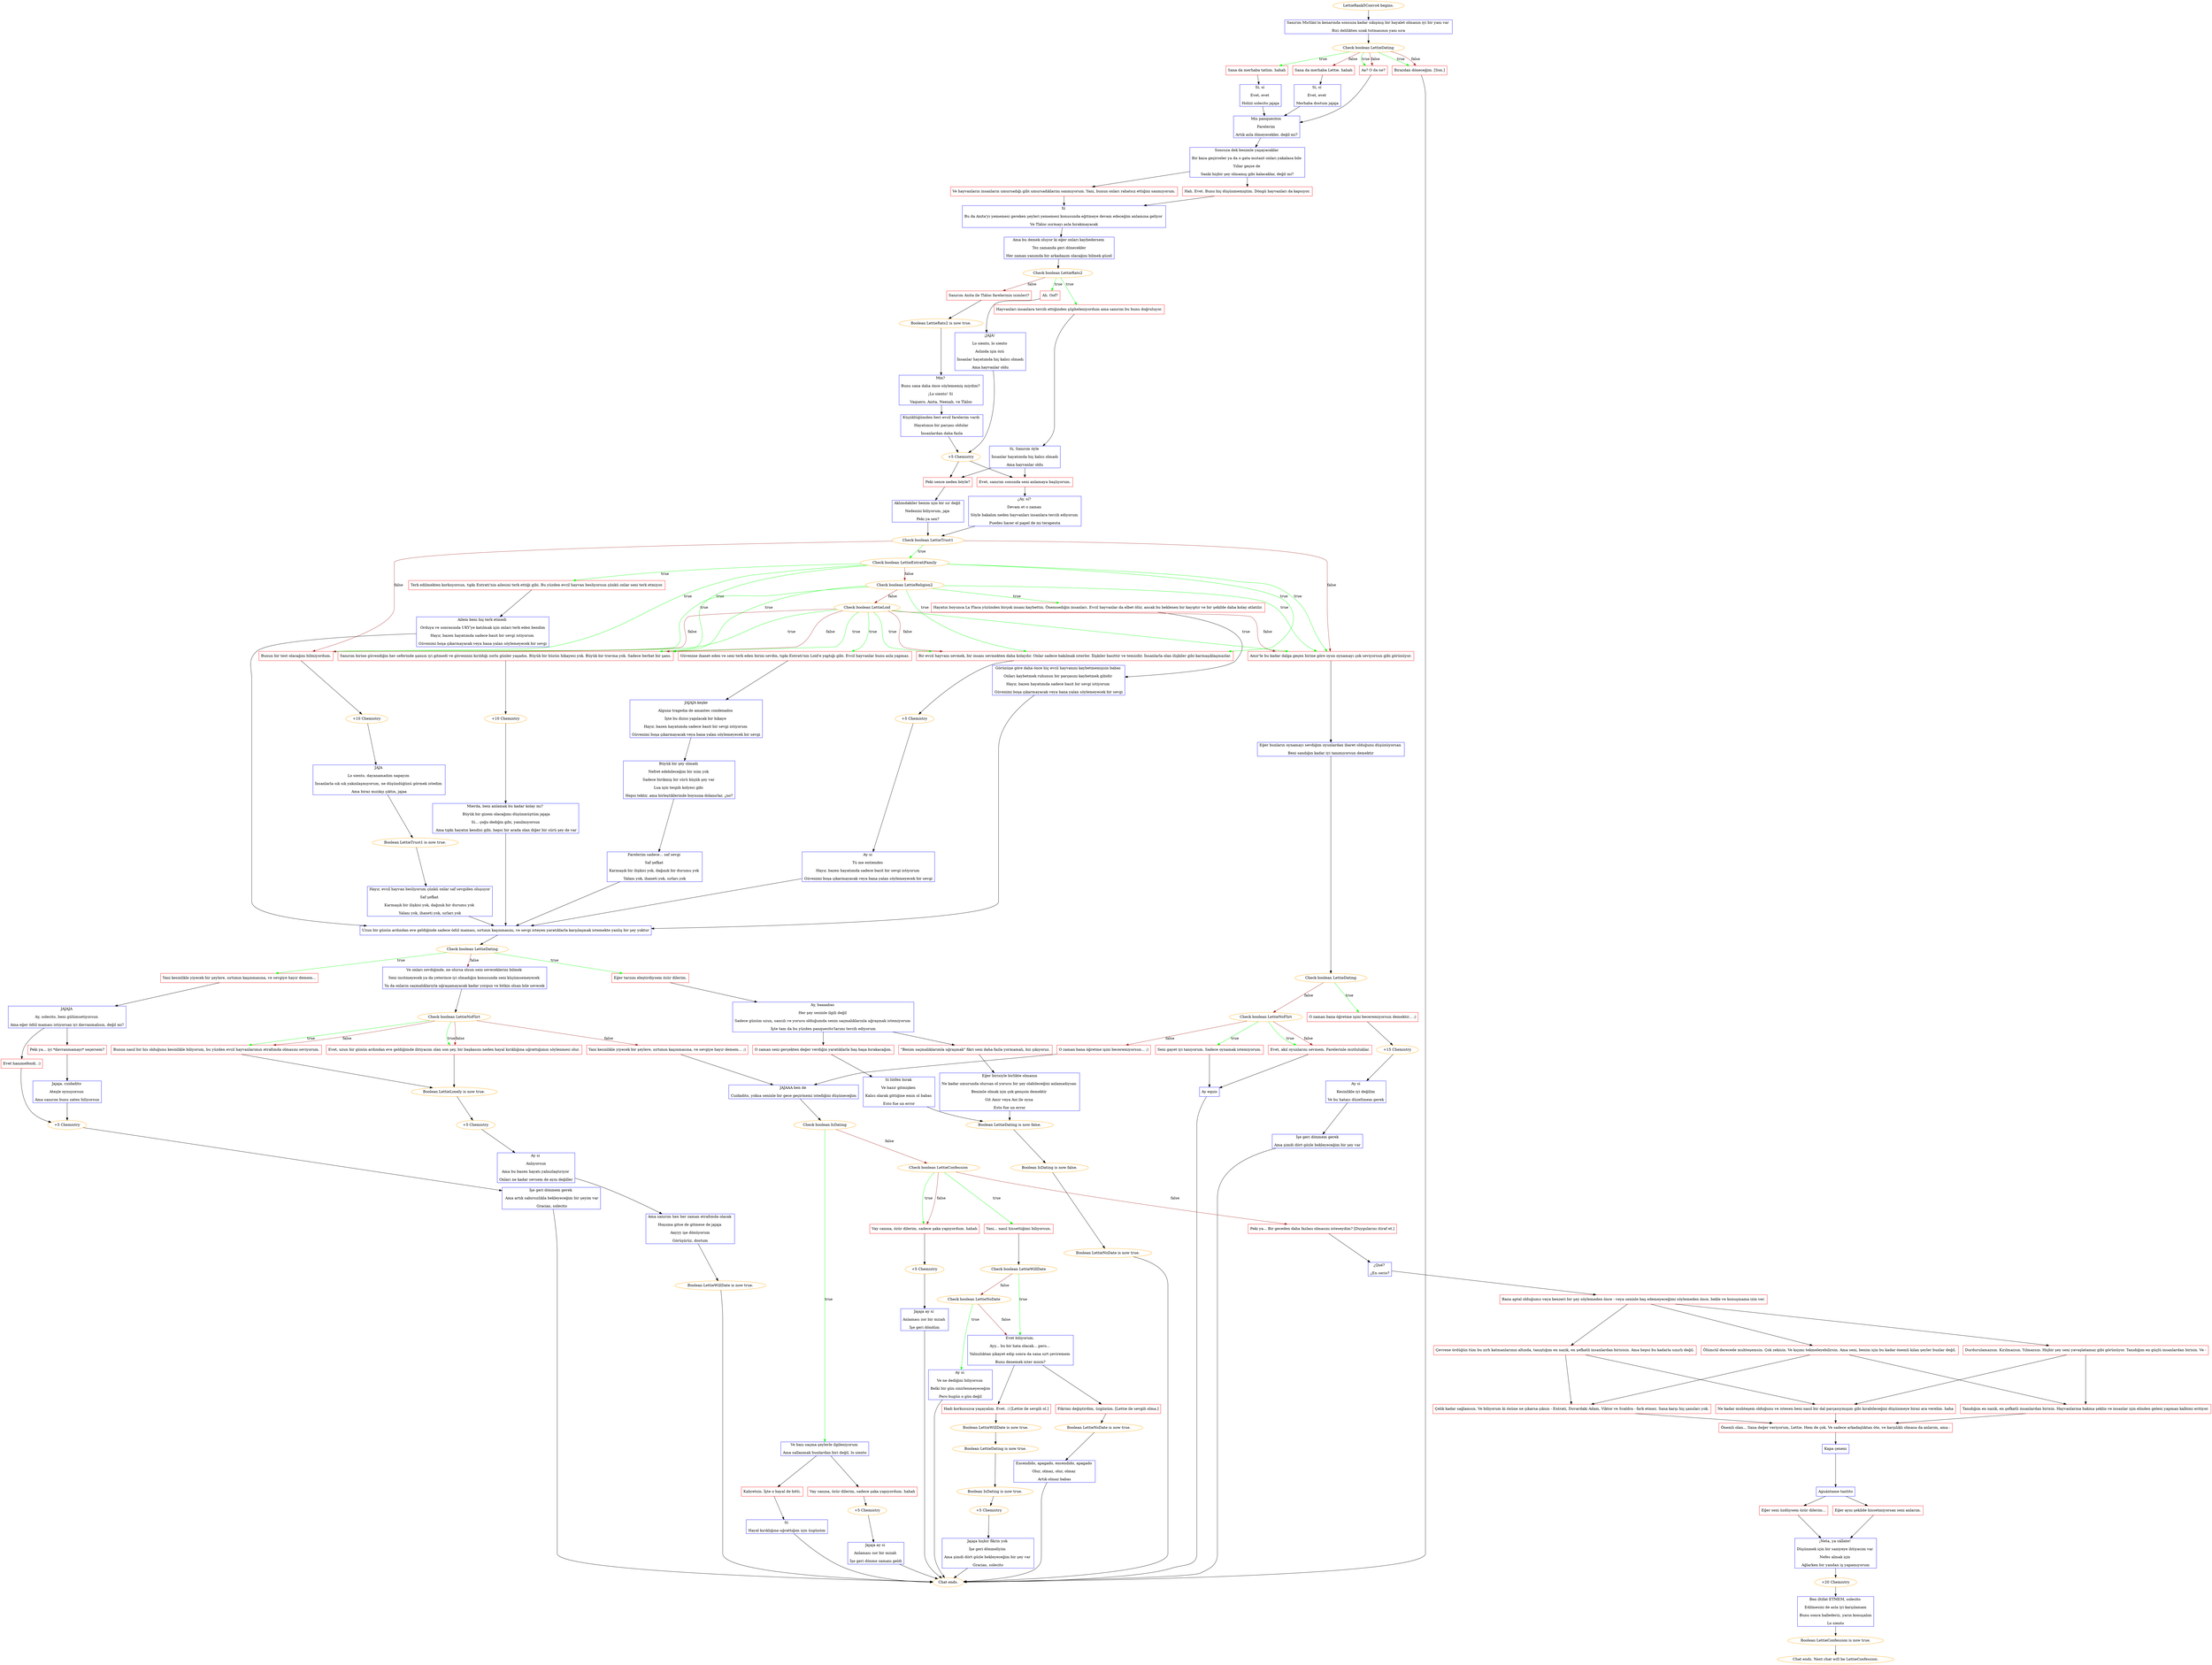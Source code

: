 digraph {
	"LettieRank5Convo4 begins." [color=orange];
		"LettieRank5Convo4 begins." -> j3901997132;
	j3901997132 [label="Sanırım Mictlán'ın kenarında sonsuza kadar sıkışmış bir hayalet olmanın iyi bir yanı var 
Bizi delilikten uzak tutmasının yanı sıra",shape=box,color=blue];
		j3901997132 -> j3478694017;
	j3478694017 [label="Check boolean LettieDating",color=orange];
		j3478694017 -> j2437724341 [label=true,color=green];
		j3478694017 -> j4059314119 [label=true,color=green];
		j3478694017 -> j2001754809 [label=true,color=green];
		j3478694017 -> j271752050 [label=false,color=brown];
		j3478694017 -> j4059314119 [label=false,color=brown];
		j3478694017 -> j2001754809 [label=false,color=brown];
	j2437724341 [label="Sana da merhaba tatlım. hahah",shape=box,color=red];
		j2437724341 -> j119365675;
	j4059314119 [label="Aa? O da ne?",shape=box,color=red];
		j4059314119 -> j3968238490;
	j2001754809 [label="Birazdan döneceğim. [Son.]",shape=box,color=red];
		j2001754809 -> "Chat ends.";
	j271752050 [label="Sana da merhaba Lettie. hahah",shape=box,color=red];
		j271752050 -> j3428546882;
	j119365675 [label="Sí, sí 
Evet, evet 
Holiiii solecito jajaja",shape=box,color=blue];
		j119365675 -> j3968238490;
	j3968238490 [label="Mis panquecitos 
Farelerim 
Artık asla ölmeyecekler, değil mi?",shape=box,color=blue];
		j3968238490 -> j2699661741;
	"Chat ends." [color=orange];
	j3428546882 [label="Sí, sí 
Evet, evet 
Merhaba dostum jajaja",shape=box,color=blue];
		j3428546882 -> j3968238490;
	j2699661741 [label="Sonsuza dek benimle yaşayacaklar 
Bir kaza geçirseler ya da o gata mutant onları yakalasa bile 
Yıllar geçse de 
Sanki hiçbir şey olmamış gibi kalacaklar, değil mi?",shape=box,color=blue];
		j2699661741 -> j4109546755;
		j2699661741 -> j3968506190;
	j4109546755 [label="Hah. Evet. Bunu hiç düşünmemiştim. Döngü hayvanları da kapsıyor.",shape=box,color=red];
		j4109546755 -> j1446565956;
	j3968506190 [label="Ve hayvanların insanların umursadığı gibi umursadıklarını sanmıyorum. Yani, bunun onları rahatsız ettiğini sanmıyorum.",shape=box,color=red];
		j3968506190 -> j1446565956;
	j1446565956 [label="Sí 
Bu da Anita'yı yememesi gereken şeyleri yememesi konusunda eğitmeye devam edeceğim anlamına geliyor 
Ve Tláloc ısırmayı asla bırakmayacak",shape=box,color=blue];
		j1446565956 -> j3019032307;
	j3019032307 [label="Ama bu demek oluyor ki eğer onları kaybedersem 
Tez zamanda geri dönecekler
Her zaman yanımda bir arkadaşım olacağını bilmek güzel",shape=box,color=blue];
		j3019032307 -> j1319721791;
	j1319721791 [label="Check boolean LettieRats2",color=orange];
		j1319721791 -> j1316988890 [label=true,color=green];
		j1319721791 -> j2772117795 [label=true,color=green];
		j1319721791 -> j1040397454 [label=false,color=brown];
	j1316988890 [label="Ah. Oof?",shape=box,color=red];
		j1316988890 -> j1703392087;
	j2772117795 [label="Hayvanları insanlara tercih ettiğinden şüpheleniyordum ama sanırım bu bunu doğruluyor.",shape=box,color=red];
		j2772117795 -> j4253001047;
	j1040397454 [label="Sanırım Anita ile Tláloc farelerinin isimleri?",shape=box,color=red];
		j1040397454 -> j3808031285;
	j1703392087 [label="¡JAJA! 
Lo siento, lo siento 
Aslında işin özü 
İnsanlar hayatımda hiç kalıcı olmadı
Ama hayvanlar oldu",shape=box,color=blue];
		j1703392087 -> j1200088022;
	j4253001047 [label="Sí, Sanırım öyle 
İnsanlar hayatımda hiç kalıcı olmadı
Ama hayvanlar oldu",shape=box,color=blue];
		j4253001047 -> j2744350240;
		j4253001047 -> j3327515303;
	j3808031285 [label="Boolean LettieRats2 is now true.",color=orange];
		j3808031285 -> j3278156069;
	j1200088022 [label="+5 Chemistry",color=orange];
		j1200088022 -> j2744350240;
		j1200088022 -> j3327515303;
	j2744350240 [label="Evet, sanırım sonunda seni anlamaya başlıyorum.",shape=box,color=red];
		j2744350240 -> j1448338751;
	j3327515303 [label="Peki sence neden böyle?",shape=box,color=red];
		j3327515303 -> j2860205511;
	j3278156069 [label="Mm? 
Bunu sana daha önce söylememiş miydim? 
¡Lo siento! Sí 
Vaquero, Anita, Neenah, ve Tláloc",shape=box,color=blue];
		j3278156069 -> j3817622010;
	j1448338751 [label="¿Ay, sí? 
Devam et o zaman 
Söyle bakalım neden hayvanları insanlara tercih ediyorum 
Puedes hacer el papel de mi terapeuta",shape=box,color=blue];
		j1448338751 -> j2851763892;
	j2860205511 [label="Aklımdakiler benim için bir sır değil 
Nedenini biliyorum, jaja 
Peki ya sen?",shape=box,color=blue];
		j2860205511 -> j2851763892;
	j3817622010 [label="Küçüklüğümden beri evcil farelerim vardı 
Hayatımın bir parçası oldular 
İnsanlardan daha fazla",shape=box,color=blue];
		j3817622010 -> j1200088022;
	j2851763892 [label="Check boolean LettieTrust1",color=orange];
		j2851763892 -> j2924756852 [label=true,color=green];
		j2851763892 -> j308054848 [label=false,color=brown];
		j2851763892 -> j4187658792 [label=false,color=brown];
	j2924756852 [label="Check boolean LettieEntratiFamily",color=orange];
		j2924756852 -> j2899138429 [label=true,color=green];
		j2924756852 -> j1212488113 [label=true,color=green];
		j2924756852 -> j2585390960 [label=true,color=green];
		j2924756852 -> j4187658792 [label=true,color=green];
		j2924756852 -> j308054848 [label=true,color=green];
		j2924756852 -> j3276047934 [label=false,color=brown];
	j308054848 [label="Amir'le bu kadar dalga geçen birine göre oyun oynamayı çok seviyorsun gibi görünüyor.",shape=box,color=red];
		j308054848 -> j2286252000;
	j4187658792 [label="Bunun bir test olacağını bilmiyordum.",shape=box,color=red];
		j4187658792 -> j2230184550;
	j2899138429 [label="Sanırım birine güvendiğin her seferinde şansın iyi gitmedi ve güveninin kırıldığı zorlu günler yaşadın. Büyük bir hüzün hikayesi yok. Büyük bir travma yok. Sadece berbat bir şans.",shape=box,color=red];
		j2899138429 -> j3943434301;
	j1212488113 [label="Terk edilmekten korkuyorsun, tıpkı Entrati'nin ailesini terk ettiği gibi. Bu yüzden evcil hayvan besliyorsun çünkü onlar seni terk etmiyor.",shape=box,color=red];
		j1212488113 -> j3365217326;
	j2585390960 [label="Bir evcil hayvanı sevmek, bir insanı sevmekten daha kolaydır. Onlar sadece bakılmak isterler. İlişkiler basittir ve temizdir. İnsanlarla olan ilişkiler gibi karmaşıklaşmazlar.",shape=box,color=red];
		j2585390960 -> j4266142717;
	j3276047934 [label="Check boolean LettieReligion2",color=orange];
		j3276047934 -> j2899138429 [label=true,color=green];
		j3276047934 -> j4024136887 [label=true,color=green];
		j3276047934 -> j2585390960 [label=true,color=green];
		j3276047934 -> j4187658792 [label=true,color=green];
		j3276047934 -> j308054848 [label=true,color=green];
		j3276047934 -> j3543748376 [label=false,color=brown];
	j2286252000 [label="Eğer bunların oynamayı sevdiğim oyunlardan ibaret olduğunu düşünüyorsan 
Beni sandığın kadar iyi tanımıyorsun demektir",shape=box,color=blue];
		j2286252000 -> j623227052;
	j2230184550 [label="+10 Chemistry",color=orange];
		j2230184550 -> j1546168506;
	j3943434301 [label="+10 Chemistry",color=orange];
		j3943434301 -> j1682854635;
	j3365217326 [label="Ailem beni hiç terk etmedi 
Orduya ve sonrasında UKY'ye katılmak için onları terk eden bendim
Hayır, bazen hayatımda sadece basit bir sevgi istiyorum 
Güvenimi boşa çıkarmayacak veya bana yalan söylemeyecek bir sevgi",shape=box,color=blue];
		j3365217326 -> j661358349;
	j4266142717 [label="+5 Chemistry",color=orange];
		j4266142717 -> j2541713352;
	j4024136887 [label="Hayatın boyunca La Flaca yüzünden birçok insanı kaybettin. Önemsediğin insanları. Evcil hayvanlar da elbet ölür, ancak bu beklenen bir kayıptır ve bir şekilde daha kolay atlatılır.",shape=box,color=red];
		j4024136887 -> j1374933430;
	j3543748376 [label="Check boolean LettieLoid",color=orange];
		j3543748376 -> j2899138429 [label=true,color=green];
		j3543748376 -> j3476905253 [label=true,color=green];
		j3543748376 -> j2585390960 [label=true,color=green];
		j3543748376 -> j4187658792 [label=true,color=green];
		j3543748376 -> j308054848 [label=true,color=green];
		j3543748376 -> j2899138429 [label=false,color=brown];
		j3543748376 -> j2585390960 [label=false,color=brown];
		j3543748376 -> j4187658792 [label=false,color=brown];
		j3543748376 -> j308054848 [label=false,color=brown];
	j623227052 [label="Check boolean LettieDating",color=orange];
		j623227052 -> j4101007100 [label=true,color=green];
		j623227052 -> j1663250087 [label=false,color=brown];
	j1546168506 [label="JAJA 
Lo siento, dayanamadım napayım 
İnsanlarla sık sık yakınlaşmıyorum, ne düşündüğünü görmek istedim 
Ama biraz mızıkçı çıktın, jajaa",shape=box,color=blue];
		j1546168506 -> j2520034644;
	j1682854635 [label="Mierda, beni anlamak bu kadar kolay mı? 
 Büyük bir gizem olacağımı düşünmüştüm jajaja
 Sí... çoğu dediğin gibi, yanılmıyorsun 
 Ama tıpkı hayatın kendisi gibi, hepsi bir arada olan diğer bir sürü şey de var",shape=box,color=blue];
		j1682854635 -> j661358349;
	j661358349 [label="Uzun bir günün ardından eve geldiğinde sadece ödül maması, sırtının kaşınmasını, ve sevgi isteyen yaratıklarla karşılaşmak istemekte yanlış bir şey yoktur",shape=box,color=blue];
		j661358349 -> j1422503800;
	j2541713352 [label="Ay sí 
Tú me entiendes 
Hayır, bazen hayatımda sadece basit bir sevgi istiyorum 
Güvenimi boşa çıkarmayacak veya bana yalan söylemeyecek bir sevgi",shape=box,color=blue];
		j2541713352 -> j661358349;
	j1374933430 [label="Görünüşe göre daha önce hiç evcil hayvanını kaybetmemişsin babas 
Onları kaybetmek ruhunun bir parçasını kaybetmek gibidir 
Hayır, bazen hayatımda sadece basit bir sevgi istiyorum 
Güvenimi boşa çıkarmayacak veya bana yalan söylemeyecek bir sevgi",shape=box,color=blue];
		j1374933430 -> j661358349;
	j3476905253 [label="Güvenine ihanet eden ve seni terk eden birini sevdin, tıpkı Entrati'nin Loid'e yaptığı gibi. Evcil hayvanlar bunu asla yapmaz.",shape=box,color=red];
		j3476905253 -> j3153108409;
	j4101007100 [label="O zaman bana öğretme işini beceremiyorsun demektir... ;)",shape=box,color=red];
		j4101007100 -> j410294836;
	j1663250087 [label="Check boolean LettieNoFlirt",color=orange];
		j1663250087 -> j1727434309 [label=true,color=green];
		j1663250087 -> j2457770229 [label=true,color=green];
		j1663250087 -> j2457770229 [label=false,color=brown];
		j1663250087 -> j1744020129 [label=false,color=brown];
	j2520034644 [label="Boolean LettieTrust1 is now true.",color=orange];
		j2520034644 -> j2508477125;
	j1422503800 [label="Check boolean LettieDating",color=orange];
		j1422503800 -> j2170574979 [label=true,color=green];
		j1422503800 -> j3166406718 [label=true,color=green];
		j1422503800 -> j1512044440 [label=false,color=brown];
	j3153108409 [label="JAJAJA keşke
Alguna tragedia de amantes condenados 
İşte bu dizisi yapılacak bir hikaye 
Hayır, bazen hayatımda sadece basit bir sevgi istiyorum 
Güvenimi boşa çıkarmayacak veya bana yalan söylemeyecek bir sevgi",shape=box,color=blue];
		j3153108409 -> j1845496962;
	j410294836 [label="+15 Chemistry",color=orange];
		j410294836 -> j3139806536;
	j1727434309 [label="Seni gayet iyi tanıyorum. Sadece oynamak istemiyorum.",shape=box,color=red];
		j1727434309 -> j556154860;
	j2457770229 [label="Evet, akıl oyunlarını sevmem. Farelerinle mutluluklar.",shape=box,color=red];
		j2457770229 -> j556154860;
	j1744020129 [label="O zaman bana öğretme işini beceremiyorsun... ;)",shape=box,color=red];
		j1744020129 -> j1070325993;
	j2508477125 [label="Hayır, evcil hayvan besliyorum çünkü onlar saf sevgiden oluşuyor
Saf şefkat 
Karmaşık bir ilişkisi yok, dağınık bir durumu yok 
Yalanı yok, ihaneti yok, sırları yok",shape=box,color=blue];
		j2508477125 -> j661358349;
	j2170574979 [label="Yani kesinlikle yiyecek bir şeylere, sırtımın kaşınmasına, ve sevgiye hayır demem...",shape=box,color=red];
		j2170574979 -> j1393004760;
	j3166406718 [label="Eğer tarzını eleştirdiysem özür dilerim.",shape=box,color=red];
		j3166406718 -> j1652122856;
	j1512044440 [label="Ve onları sevdiğinde, ne olursa olsun seni seveceklerini bilmek 
Seni incitmeyecek ya da yeterince iyi olmadığın konusunda seni küçümsemeyecek 
Ya da onların saçmalıklarıyla uğraşamayacak kadar yorgun ve bitkin olsan bile sevecek",shape=box,color=blue];
		j1512044440 -> j1860501283;
	j1845496962 [label="Büyük bir şey olmadı 
Nefret edebileceğim bir isim yok 
Sadece birikmiş bir sürü küçük şey var 
Lua için tespih kolyesi gibi 
Hepsi tektir, ama birleştiklerinde boynuna dolanırlar, ¿no?",shape=box,color=blue];
		j1845496962 -> j66711154;
	j3139806536 [label="Ay sí
Kesinlikle iyi değilim
Ve bu hatayı düzeltmem gerek",shape=box,color=blue];
		j3139806536 -> j1383727748;
	j556154860 [label="Ay equis",shape=box,color=blue];
		j556154860 -> "Chat ends.";
	j1070325993 [label="JAJAAA ben de 
Cuidadito, yoksa seninle bir gece geçirmemi istediğini düşüneceğim",shape=box,color=blue];
		j1070325993 -> j249200213;
	j1393004760 [label="JAJAJA 
Ay, solecito, beni gülümsetiyorsun 
Ama eğer ödül maması istiyorsan iyi davranmalısın, değil mi?",shape=box,color=blue];
		j1393004760 -> j2450154842;
		j1393004760 -> j3950607165;
	j1652122856 [label="Ay, baaaabas 
Her şey seninle ilgili değil 
Sadece günüm uzun, sancılı ve yorucu olduğumda senin saçmalıklarınla uğraşmak istemiyorum 
İşte tam da bu yüzden panquecito'larımı tercih ediyorum",shape=box,color=blue];
		j1652122856 -> j2574002925;
		j1652122856 -> j3095761244;
	j1860501283 [label="Check boolean LettieNoFlirt",color=orange];
		j1860501283 -> j274872702 [label=true,color=green];
		j1860501283 -> j881877264 [label=true,color=green];
		j1860501283 -> j274872702 [label=false,color=brown];
		j1860501283 -> j881877264 [label=false,color=brown];
		j1860501283 -> j787342270 [label=false,color=brown];
	j66711154 [label="Farelerim sadece... saf sevgi 
Saf şefkat 
Karmaşık bir ilişkisi yok, dağınık bir durumu yok 
Yalanı yok, ihaneti yok, sırları yok",shape=box,color=blue];
		j66711154 -> j661358349;
	j1383727748 [label="İşe geri dönmem gerek
Ama şimdi dört gözle bekleyeceğim bir şey var",shape=box,color=blue];
		j1383727748 -> "Chat ends.";
	j249200213 [label="Check boolean IsDating",color=orange];
		j249200213 -> j3779768707 [label=true,color=green];
		j249200213 -> j3634973042 [label=false,color=brown];
	j2450154842 [label="Evet hanımefendi. ;)",shape=box,color=red];
		j2450154842 -> j1580424620;
	j3950607165 [label="Peki ya... iyi *davranmamayı* seçersem?",shape=box,color=red];
		j3950607165 -> j4275476654;
	j2574002925 [label="\"Benim saçmalıklarımla uğraşmak\" fikri seni daha fazla yormamalı, biz çıkıyoruz.",shape=box,color=red];
		j2574002925 -> j593233328;
	j3095761244 [label="O zaman seni gerçekten değer verdiğin yaratıklarla baş başa bırakacağım.",shape=box,color=red];
		j3095761244 -> j1809676803;
	j274872702 [label="Evet, uzun bir günün ardından eve geldiğimde ihtiyacım olan son şey, bir başkasını neden hayal kırıklığına uğrattığımın söylenmesi olur.",shape=box,color=red];
		j274872702 -> j2487798886;
	j881877264 [label="Bunun nasıl bir his olduğunu kesinlikle biliyorum, bu yüzden evcil hayvanlarımın etrafımda olmasını seviyorum.",shape=box,color=red];
		j881877264 -> j2487798886;
	j787342270 [label="Yani kesinlikle yiyecek bir şeylere, sırtımın kaşınmasına, ve sevgiye hayır demem... ;)",shape=box,color=red];
		j787342270 -> j1070325993;
	j3779768707 [label="Ve bazı saçma şeylerle ilgileniyorum 
Ama sallanmak bunlardan biri değil, lo siento",shape=box,color=blue];
		j3779768707 -> j239739012;
		j3779768707 -> j1056639423;
	j3634973042 [label="Check boolean LettieConfession",color=orange];
		j3634973042 -> j3720948138 [label=true,color=green];
		j3634973042 -> j2173950600 [label=true,color=green];
		j3634973042 -> j1160895072 [label=false,color=brown];
		j3634973042 -> j2173950600 [label=false,color=brown];
	j1580424620 [label="+5 Chemistry",color=orange];
		j1580424620 -> j3144751744;
	j4275476654 [label="Jajaja, cuidadito 
Ateşle oynuyorsun 
Ama sanırım bunu zaten biliyorsun",shape=box,color=blue];
		j4275476654 -> j1580424620;
	j593233328 [label="Eğer birisiyle birlikte olmanın
Ne kadar umurunda olursan ol yorucu bir şey olabileceğini anlamadıysan 
Benimle olmak için çok gençsin demektir 
Git Amir veya Aoi ile oyna 
Esto fue un error",shape=box,color=blue];
		j593233328 -> j2548450594;
	j1809676803 [label="Sí lütfen bırak 
Ve hazır gitmişken 
Kalıcı olarak gittiğine emin ol babas 
Esto fue un error",shape=box,color=blue];
		j1809676803 -> j2548450594;
	j2487798886 [label="Boolean LettieLonely is now true.",color=orange];
		j2487798886 -> j3089938067;
	j239739012 [label="Vay canına, özür dilerim, sadece şaka yapıyordum. hahah",shape=box,color=red];
		j239739012 -> j690863778;
	j1056639423 [label="Kahretsin. İşte o hayal de bitti.",shape=box,color=red];
		j1056639423 -> j2098509228;
	j3720948138 [label="Yani... nasıl hissettiğimi biliyorsun.",shape=box,color=red];
		j3720948138 -> j3913475475;
	j2173950600 [label="Vay canına, özür dilerim, sadece şaka yapıyordum. hahah",shape=box,color=red];
		j2173950600 -> j761711148;
	j1160895072 [label="Peki ya... Bir geceden daha fazlası olmasını isteseydim? [Duygularını itiraf et.]",shape=box,color=red];
		j1160895072 -> j393461519;
	j3144751744 [label="İşe geri dönmem gerek 
 Ama artık sabırsızlıkla bekleyeceğim bir şeyim var
 Gracias, solecito",shape=box,color=blue];
		j3144751744 -> "Chat ends.";
	j2548450594 [label="Boolean LettieDating is now false.",color=orange];
		j2548450594 -> j4086907321;
	j3089938067 [label="+5 Chemistry",color=orange];
		j3089938067 -> j1087751844;
	j690863778 [label="+5 Chemistry",color=orange];
		j690863778 -> j2185097202;
	j2098509228 [label="Sí 
Hayal kırıklığına uğrattığım için üzgünüm",shape=box,color=blue];
		j2098509228 -> "Chat ends.";
	j3913475475 [label="Check boolean LettieWillDate",color=orange];
		j3913475475 -> j4228592953 [label=true,color=green];
		j3913475475 -> j3575091671 [label=false,color=brown];
	j761711148 [label="+5 Chemistry",color=orange];
		j761711148 -> j4163570607;
	j393461519 [label="¿Qué? 
¿En serio?",shape=box,color=blue];
		j393461519 -> j1719528894;
	j4086907321 [label="Boolean IsDating is now false.",color=orange];
		j4086907321 -> j2703113057;
	j1087751844 [label="Ay sí 
Anlıyorsun
Ama bu bazen hayatı yalnızlaştırıyor 
Onları ne kadar sevsem de aynı değiller",shape=box,color=blue];
		j1087751844 -> j222551950;
	j2185097202 [label="Jajaja ay sí 
Anlaması zor bir mizah 
İşe geri dönme zamanı geldi",shape=box,color=blue];
		j2185097202 -> "Chat ends.";
	j4228592953 [label="Evet biliyorum. 
Ayy... bu bir hata olacak... pero... 
Yalnızlıktan şikayet edip sonra da sana sırt çeviremem 
Bunu denemek ister misin?",shape=box,color=blue];
		j4228592953 -> j1277199792;
		j4228592953 -> j534338391;
	j3575091671 [label="Check boolean LettieNoDate",color=orange];
		j3575091671 -> j1322376341 [label=true,color=green];
		j3575091671 -> j4228592953 [label=false,color=brown];
	j4163570607 [label="Jajaja ay sí 
Anlaması zor bir mizah 
İşe geri döndüm",shape=box,color=blue];
		j4163570607 -> "Chat ends.";
	j1719528894 [label="Bana aptal olduğumu veya benzeri bir şey söylemeden önce - veya seninle baş edemeyeceğimi söylemeden önce, bekle ve konuşmama izin ver.",shape=box,color=red];
		j1719528894 -> j876198906;
		j1719528894 -> j1093070994;
		j1719528894 -> j847320154;
	j2703113057 [label="Boolean LettieNoDate is now true.",color=orange];
		j2703113057 -> "Chat ends.";
	j222551950 [label="Ama sanırım hex her zaman etrafımda olacak 
Hoşuma gitse de gitmese de jajaja 
Aayyy işe dönüyorum
Görüşürüz, dostum",shape=box,color=blue];
		j222551950 -> j2129367046;
	j1277199792 [label="Hadi korkusuzca yaşayalım. Evet. :) [Lettie ile sevgili ol.]",shape=box,color=red];
		j1277199792 -> j3458652501;
	j534338391 [label="Fikrimi değiştirdim, üzgünüm. [Lettie ile sevgili olma.]",shape=box,color=red];
		j534338391 -> j1029040142;
	j1322376341 [label="Ay sí 
Ve ne dediğini biliyorsun 
Belki bir gün sinirlenmeyeceğim
Pero bugün o gün değil",shape=box,color=blue];
		j1322376341 -> "Chat ends.";
	j876198906 [label="Ölümcül derecede muhteşemsin. Çok zekisin. Ve kıçımı tekmeleyebilirsin. Ama seni, benim için bu kadar önemli kılan şeyler bunlar değil.",shape=box,color=red];
		j876198906 -> j3682170891;
		j876198906 -> j838503491;
	j1093070994 [label="Çevrene ördüğün tüm bu zırh katmanlarının altında, tanıştığım en nazik, en şefkatli insanlardan birisisin. Ama hepsi bu kadarla sınırlı değil.",shape=box,color=red];
		j1093070994 -> j1894929225;
		j1093070994 -> j838503491;
	j847320154 [label="Durdurulamazsın. Kırılmazsın. Yılmazsın. Hiçbir şey seni yavaşlatamaz gibi görünüyor. Tanıdığım en güçlü insanlardan birisin. Ve -",shape=box,color=red];
		j847320154 -> j1894929225;
		j847320154 -> j3682170891;
	j2129367046 [label="Boolean LettieWillDate is now true.",color=orange];
		j2129367046 -> "Chat ends.";
	j3458652501 [label="Boolean LettieWillDate is now true.",color=orange];
		j3458652501 -> j1646799305;
	j1029040142 [label="Boolean LettieNoDate is now true.",color=orange];
		j1029040142 -> j445307398;
	j3682170891 [label="Tanıdığım en nazik, en şefkatli insanlardan birisin. Hayvanlarına bakma şeklin ve insanlar için elinden geleni yapman kalbimi eritiyor.",shape=box,color=red];
		j3682170891 -> j192099047;
	j838503491 [label="Çelik kadar sağlamsın. Ve biliyorum ki önüne ne çıkarsa çıksın - Entrati, Duvardaki Adam, Viktor ve Scaldra - fark etmez. Sana karşı hiç şansları yok.",shape=box,color=red];
		j838503491 -> j192099047;
	j1894929225 [label="Ne kadar muhteşem olduğunu ve istesen beni nasıl bir dal parçasıymışım gibi kırabileceğini düşünmeye biraz ara verelim. haha",shape=box,color=red];
		j1894929225 -> j192099047;
	j1646799305 [label="Boolean LettieDating is now true.",color=orange];
		j1646799305 -> j391622125;
	j445307398 [label="Encendido, apagado, encendido, apagado 
Olur, olmaz, olur, olmaz 
Artık olmaz babas",shape=box,color=blue];
		j445307398 -> "Chat ends.";
	j192099047 [label="Önemli olan... Sana değer veriyorum, Lettie. Hem de çok. Ve sadece arkadaşlıktan öte, ve karşılıklı olmasa da anlarım, ama -",shape=box,color=red];
		j192099047 -> j1443919706;
	j391622125 [label="Boolean IsDating is now true.",color=orange];
		j391622125 -> j3531146919;
	j1443919706 [label="Kapa çeneni",shape=box,color=blue];
		j1443919706 -> j3178856581;
	j3531146919 [label="+5 Chemistry",color=orange];
		j3531146919 -> j1928707699;
	j3178856581 [label="Aguántame tantito",shape=box,color=blue];
		j3178856581 -> j3697666454;
		j3178856581 -> j3357228233;
	j1928707699 [label="Jajaja hiçbir fikrin yok 
İşe geri dönmeliyim 
Ama şimdi dört gözle bekleyeceğim bir şey var 
Gracias, solecito",shape=box,color=blue];
		j1928707699 -> "Chat ends.";
	j3697666454 [label="Eğer seni üzdüysem özür dilerim...",shape=box,color=red];
		j3697666454 -> j3333433715;
	j3357228233 [label="Eğer aynı şekilde hissetmiyorsan seni anlarım.",shape=box,color=red];
		j3357228233 -> j3333433715;
	j3333433715 [label="¡Neta, ya cállate! 
Düşünmek için bir saniyeye ihtiyacım var 
Nefes almak için 
Ağlarken bir yandan iş yapamıyorum",shape=box,color=blue];
		j3333433715 -> j1864515886;
	j1864515886 [label="+20 Chemistry",color=orange];
		j1864515886 -> j2272958236;
	j2272958236 [label="Ben iltifat ETMEM, solecito 
Edilmesini de asla iyi karşılamam
Bunu sonra hallederiz, yarın konuşalım
Lo siento",shape=box,color=blue];
		j2272958236 -> j2564553015;
	j2564553015 [label="Boolean LettieConfession is now true.",color=orange];
		j2564553015 -> "Chat ends. Next chat will be LettieConfession.";
	"Chat ends. Next chat will be LettieConfession." [color=orange];
}